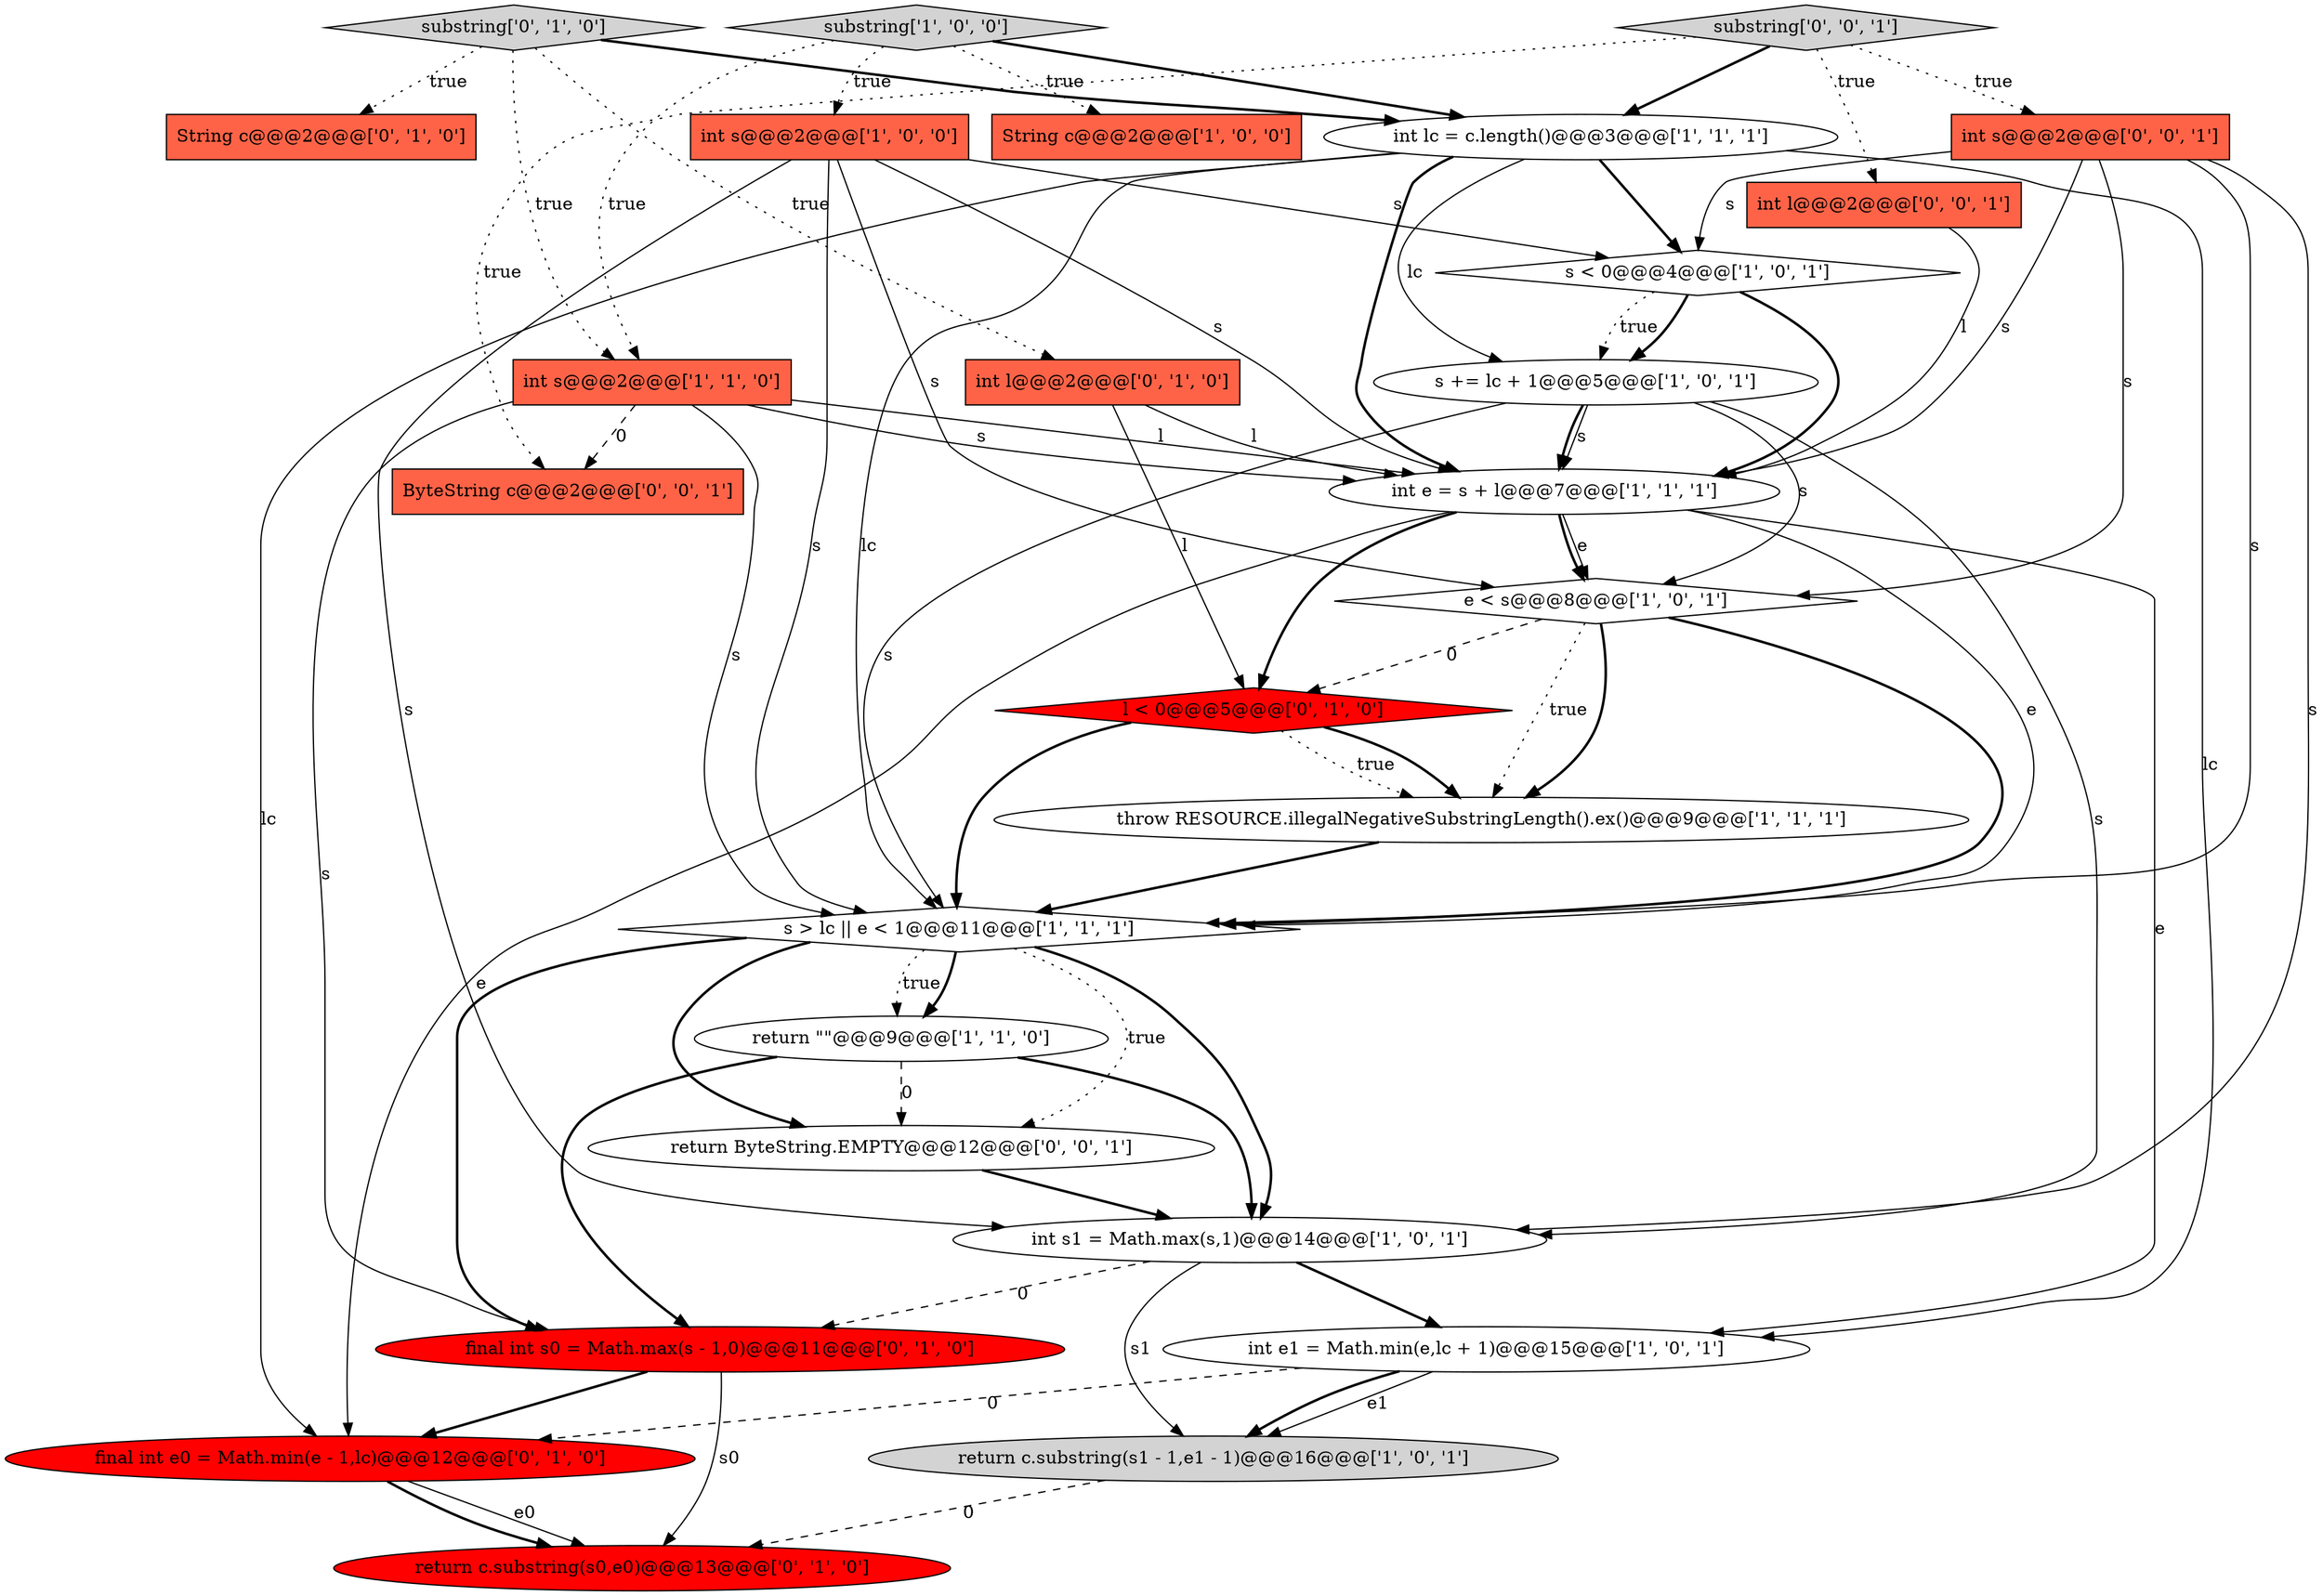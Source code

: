 digraph {
15 [style = filled, label = "final int s0 = Math.max(s - 1,0)@@@11@@@['0', '1', '0']", fillcolor = red, shape = ellipse image = "AAA1AAABBB2BBB"];
21 [style = filled, label = "l < 0@@@5@@@['0', '1', '0']", fillcolor = red, shape = diamond image = "AAA1AAABBB2BBB"];
22 [style = filled, label = "int l@@@2@@@['0', '0', '1']", fillcolor = tomato, shape = box image = "AAA0AAABBB3BBB"];
8 [style = filled, label = "String c@@@2@@@['1', '0', '0']", fillcolor = tomato, shape = box image = "AAA0AAABBB1BBB"];
3 [style = filled, label = "return c.substring(s1 - 1,e1 - 1)@@@16@@@['1', '0', '1']", fillcolor = lightgray, shape = ellipse image = "AAA0AAABBB1BBB"];
20 [style = filled, label = "String c@@@2@@@['0', '1', '0']", fillcolor = tomato, shape = box image = "AAA0AAABBB2BBB"];
16 [style = filled, label = "return c.substring(s0,e0)@@@13@@@['0', '1', '0']", fillcolor = red, shape = ellipse image = "AAA1AAABBB2BBB"];
12 [style = filled, label = "s > lc || e < 1@@@11@@@['1', '1', '1']", fillcolor = white, shape = diamond image = "AAA0AAABBB1BBB"];
25 [style = filled, label = "return ByteString.EMPTY@@@12@@@['0', '0', '1']", fillcolor = white, shape = ellipse image = "AAA0AAABBB3BBB"];
10 [style = filled, label = "int s1 = Math.max(s,1)@@@14@@@['1', '0', '1']", fillcolor = white, shape = ellipse image = "AAA0AAABBB1BBB"];
5 [style = filled, label = "s < 0@@@4@@@['1', '0', '1']", fillcolor = white, shape = diamond image = "AAA0AAABBB1BBB"];
0 [style = filled, label = "throw RESOURCE.illegalNegativeSubstringLength().ex()@@@9@@@['1', '1', '1']", fillcolor = white, shape = ellipse image = "AAA0AAABBB1BBB"];
18 [style = filled, label = "final int e0 = Math.min(e - 1,lc)@@@12@@@['0', '1', '0']", fillcolor = red, shape = ellipse image = "AAA1AAABBB2BBB"];
19 [style = filled, label = "int l@@@2@@@['0', '1', '0']", fillcolor = tomato, shape = box image = "AAA0AAABBB2BBB"];
24 [style = filled, label = "int s@@@2@@@['0', '0', '1']", fillcolor = tomato, shape = box image = "AAA0AAABBB3BBB"];
1 [style = filled, label = "int s@@@2@@@['1', '0', '0']", fillcolor = tomato, shape = box image = "AAA0AAABBB1BBB"];
11 [style = filled, label = "int e1 = Math.min(e,lc + 1)@@@15@@@['1', '0', '1']", fillcolor = white, shape = ellipse image = "AAA0AAABBB1BBB"];
14 [style = filled, label = "int lc = c.length()@@@3@@@['1', '1', '1']", fillcolor = white, shape = ellipse image = "AAA0AAABBB1BBB"];
23 [style = filled, label = "substring['0', '0', '1']", fillcolor = lightgray, shape = diamond image = "AAA0AAABBB3BBB"];
6 [style = filled, label = "int e = s + l@@@7@@@['1', '1', '1']", fillcolor = white, shape = ellipse image = "AAA0AAABBB1BBB"];
17 [style = filled, label = "substring['0', '1', '0']", fillcolor = lightgray, shape = diamond image = "AAA0AAABBB2BBB"];
4 [style = filled, label = "e < s@@@8@@@['1', '0', '1']", fillcolor = white, shape = diamond image = "AAA0AAABBB1BBB"];
9 [style = filled, label = "int s@@@2@@@['1', '1', '0']", fillcolor = tomato, shape = box image = "AAA0AAABBB1BBB"];
26 [style = filled, label = "ByteString c@@@2@@@['0', '0', '1']", fillcolor = tomato, shape = box image = "AAA0AAABBB3BBB"];
2 [style = filled, label = "return \"\"@@@9@@@['1', '1', '0']", fillcolor = white, shape = ellipse image = "AAA0AAABBB1BBB"];
7 [style = filled, label = "substring['1', '0', '0']", fillcolor = lightgray, shape = diamond image = "AAA0AAABBB1BBB"];
13 [style = filled, label = "s += lc + 1@@@5@@@['1', '0', '1']", fillcolor = white, shape = ellipse image = "AAA0AAABBB1BBB"];
17->20 [style = dotted, label="true"];
6->12 [style = solid, label="e"];
13->10 [style = solid, label="s"];
6->18 [style = solid, label="e"];
18->16 [style = solid, label="e0"];
10->15 [style = dashed, label="0"];
22->6 [style = solid, label="l"];
21->0 [style = bold, label=""];
11->3 [style = solid, label="e1"];
23->22 [style = dotted, label="true"];
15->16 [style = solid, label="s0"];
14->12 [style = solid, label="lc"];
6->21 [style = bold, label=""];
24->4 [style = solid, label="s"];
14->18 [style = solid, label="lc"];
1->12 [style = solid, label="s"];
0->12 [style = bold, label=""];
4->0 [style = dotted, label="true"];
21->0 [style = dotted, label="true"];
12->15 [style = bold, label=""];
12->2 [style = dotted, label="true"];
1->5 [style = solid, label="s"];
24->6 [style = solid, label="s"];
13->6 [style = solid, label="s"];
7->9 [style = dotted, label="true"];
2->10 [style = bold, label=""];
9->15 [style = solid, label="s"];
4->21 [style = dashed, label="0"];
15->18 [style = bold, label=""];
1->6 [style = solid, label="s"];
14->11 [style = solid, label="lc"];
1->10 [style = solid, label="s"];
4->0 [style = bold, label=""];
7->14 [style = bold, label=""];
21->12 [style = bold, label=""];
23->14 [style = bold, label=""];
14->13 [style = solid, label="lc"];
6->4 [style = bold, label=""];
5->13 [style = dotted, label="true"];
9->6 [style = solid, label="s"];
12->2 [style = bold, label=""];
12->10 [style = bold, label=""];
24->5 [style = solid, label="s"];
23->26 [style = dotted, label="true"];
1->4 [style = solid, label="s"];
9->6 [style = solid, label="l"];
5->6 [style = bold, label=""];
6->4 [style = solid, label="e"];
11->3 [style = bold, label=""];
17->14 [style = bold, label=""];
11->18 [style = dashed, label="0"];
12->25 [style = bold, label=""];
24->10 [style = solid, label="s"];
24->12 [style = solid, label="s"];
5->13 [style = bold, label=""];
17->9 [style = dotted, label="true"];
2->15 [style = bold, label=""];
9->26 [style = dashed, label="0"];
17->19 [style = dotted, label="true"];
2->25 [style = dashed, label="0"];
19->21 [style = solid, label="l"];
13->12 [style = solid, label="s"];
4->12 [style = bold, label=""];
9->12 [style = solid, label="s"];
6->11 [style = solid, label="e"];
25->10 [style = bold, label=""];
10->3 [style = solid, label="s1"];
13->4 [style = solid, label="s"];
13->6 [style = bold, label=""];
7->1 [style = dotted, label="true"];
7->8 [style = dotted, label="true"];
12->25 [style = dotted, label="true"];
14->6 [style = bold, label=""];
19->6 [style = solid, label="l"];
23->24 [style = dotted, label="true"];
3->16 [style = dashed, label="0"];
14->5 [style = bold, label=""];
10->11 [style = bold, label=""];
18->16 [style = bold, label=""];
}
